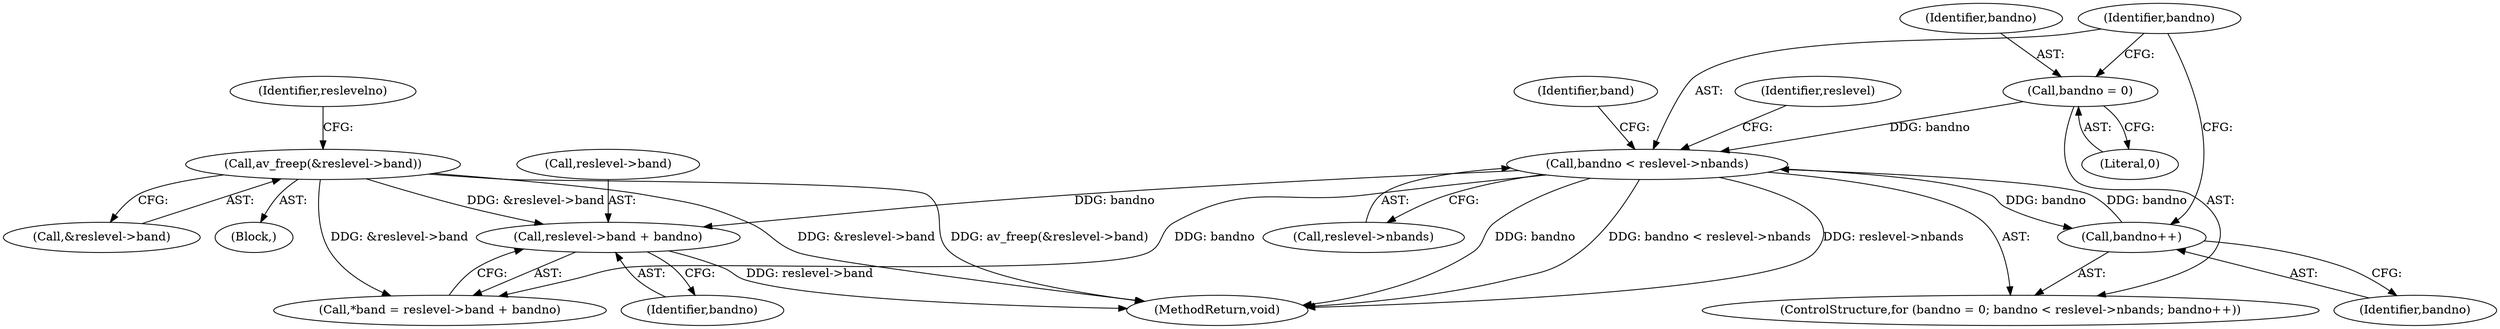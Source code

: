 digraph "0_FFmpeg_912ce9dd2080c5837285a471d750fa311e09b555@pointer" {
"1000146" [label="(Call,reslevel->band + bandno)"];
"1000195" [label="(Call,av_freep(&reslevel->band))"];
"1000135" [label="(Call,bandno < reslevel->nbands)"];
"1000140" [label="(Call,bandno++)"];
"1000132" [label="(Call,bandno = 0)"];
"1000146" [label="(Call,reslevel->band + bandno)"];
"1000133" [label="(Identifier,bandno)"];
"1000134" [label="(Literal,0)"];
"1000131" [label="(ControlStructure,for (bandno = 0; bandno < reslevel->nbands; bandno++))"];
"1000198" [label="(Identifier,reslevel)"];
"1000132" [label="(Call,bandno = 0)"];
"1000196" [label="(Call,&reslevel->band)"];
"1000145" [label="(Identifier,band)"];
"1000140" [label="(Call,bandno++)"];
"1000141" [label="(Identifier,bandno)"];
"1000150" [label="(Identifier,bandno)"];
"1000220" [label="(MethodReturn,void)"];
"1000135" [label="(Call,bandno < reslevel->nbands)"];
"1000122" [label="(Block,)"];
"1000136" [label="(Identifier,bandno)"];
"1000121" [label="(Identifier,reslevelno)"];
"1000195" [label="(Call,av_freep(&reslevel->band))"];
"1000147" [label="(Call,reslevel->band)"];
"1000137" [label="(Call,reslevel->nbands)"];
"1000144" [label="(Call,*band = reslevel->band + bandno)"];
"1000146" -> "1000144"  [label="AST: "];
"1000146" -> "1000150"  [label="CFG: "];
"1000147" -> "1000146"  [label="AST: "];
"1000150" -> "1000146"  [label="AST: "];
"1000144" -> "1000146"  [label="CFG: "];
"1000146" -> "1000220"  [label="DDG: reslevel->band"];
"1000195" -> "1000146"  [label="DDG: &reslevel->band"];
"1000135" -> "1000146"  [label="DDG: bandno"];
"1000195" -> "1000122"  [label="AST: "];
"1000195" -> "1000196"  [label="CFG: "];
"1000196" -> "1000195"  [label="AST: "];
"1000121" -> "1000195"  [label="CFG: "];
"1000195" -> "1000220"  [label="DDG: av_freep(&reslevel->band)"];
"1000195" -> "1000220"  [label="DDG: &reslevel->band"];
"1000195" -> "1000144"  [label="DDG: &reslevel->band"];
"1000135" -> "1000131"  [label="AST: "];
"1000135" -> "1000137"  [label="CFG: "];
"1000136" -> "1000135"  [label="AST: "];
"1000137" -> "1000135"  [label="AST: "];
"1000145" -> "1000135"  [label="CFG: "];
"1000198" -> "1000135"  [label="CFG: "];
"1000135" -> "1000220"  [label="DDG: bandno < reslevel->nbands"];
"1000135" -> "1000220"  [label="DDG: bandno"];
"1000135" -> "1000220"  [label="DDG: reslevel->nbands"];
"1000140" -> "1000135"  [label="DDG: bandno"];
"1000132" -> "1000135"  [label="DDG: bandno"];
"1000135" -> "1000140"  [label="DDG: bandno"];
"1000135" -> "1000144"  [label="DDG: bandno"];
"1000140" -> "1000131"  [label="AST: "];
"1000140" -> "1000141"  [label="CFG: "];
"1000141" -> "1000140"  [label="AST: "];
"1000136" -> "1000140"  [label="CFG: "];
"1000132" -> "1000131"  [label="AST: "];
"1000132" -> "1000134"  [label="CFG: "];
"1000133" -> "1000132"  [label="AST: "];
"1000134" -> "1000132"  [label="AST: "];
"1000136" -> "1000132"  [label="CFG: "];
}
